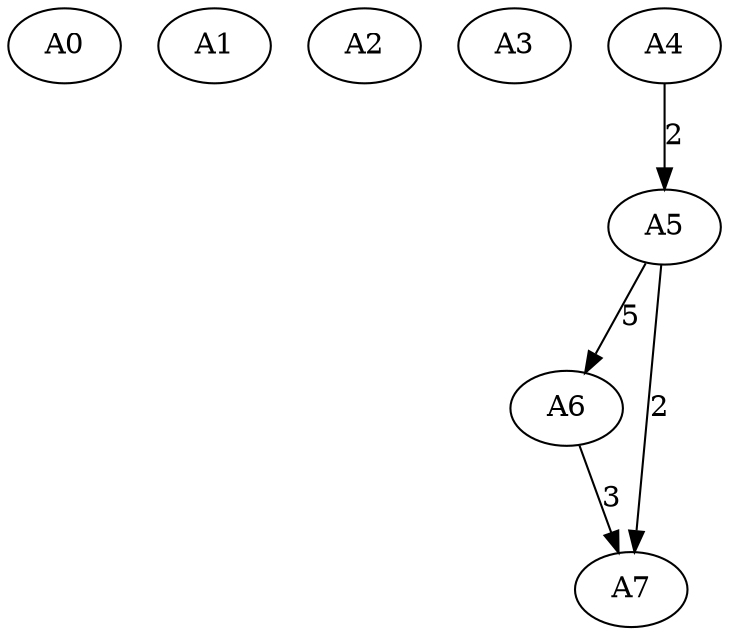 digraph {
  A0;
  A1;
  A2;
  A3;
  A4;
  A5;
  A6;
  A7;
  
  A4 -> A5 [label=2];
  A5 -> A6 [label=5];
  A5 -> A7 [label=2];
  A6 -> A7 [label=3];
}
